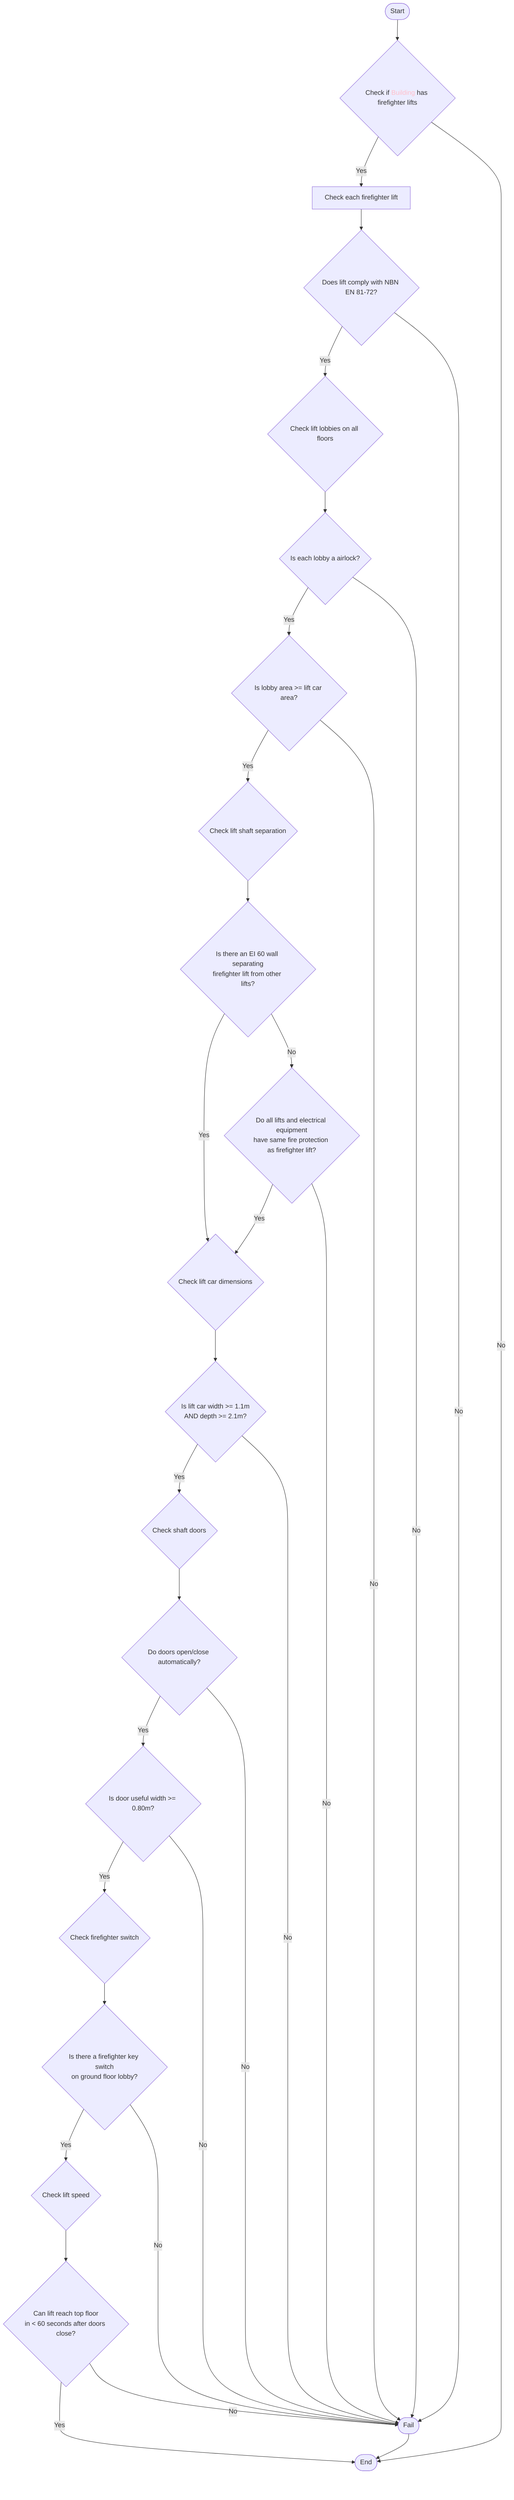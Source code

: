 graph TD
    start([Start]) --> A{Check if <font color='pink'>Building</font> has firefighter lifts}
    A -->|Yes| B[Check each firefighter lift]
    A -->|No| Z([End])

    B --> C{Does lift comply with NBN EN 81-72?}
    C -->|Yes| D{Check lift lobbies on all floors}
    C -->|No| Y([Fail])

    D --> E{Is each lobby a airlock?}
    E -->|Yes| F{Is lobby area >= lift car area?}
    E -->|No| Y

    F -->|Yes| G{Check lift shaft separation}
    F -->|No| Y

    G --> H{Is there an EI 60 wall separating<br>firefighter lift from other lifts?}
    H -->|Yes| I{Check lift car dimensions}
    H -->|No| J{Do all lifts and electrical equipment<br>have same fire protection as firefighter lift?}
    J -->|Yes| I
    J -->|No| Y

    I --> K{Is lift car width >= 1.1m<br>AND depth >= 2.1m?}
    K -->|Yes| L{Check shaft doors}
    K -->|No| Y

    L --> M{Do doors open/close automatically?}
    M -->|Yes| N{Is door useful width >= 0.80m?}
    M -->|No| Y

    N -->|Yes| O{Check firefighter switch}
    N -->|No| Y

    O --> P{Is there a firefighter key switch<br>on ground floor lobby?}
    P -->|Yes| Q{Check lift speed}
    P -->|No| Y

    Q --> R{Can lift reach top floor<br>in < 60 seconds after doors close?}
    R -->|Yes| Z
    R -->|No| Y

    Y --> Z